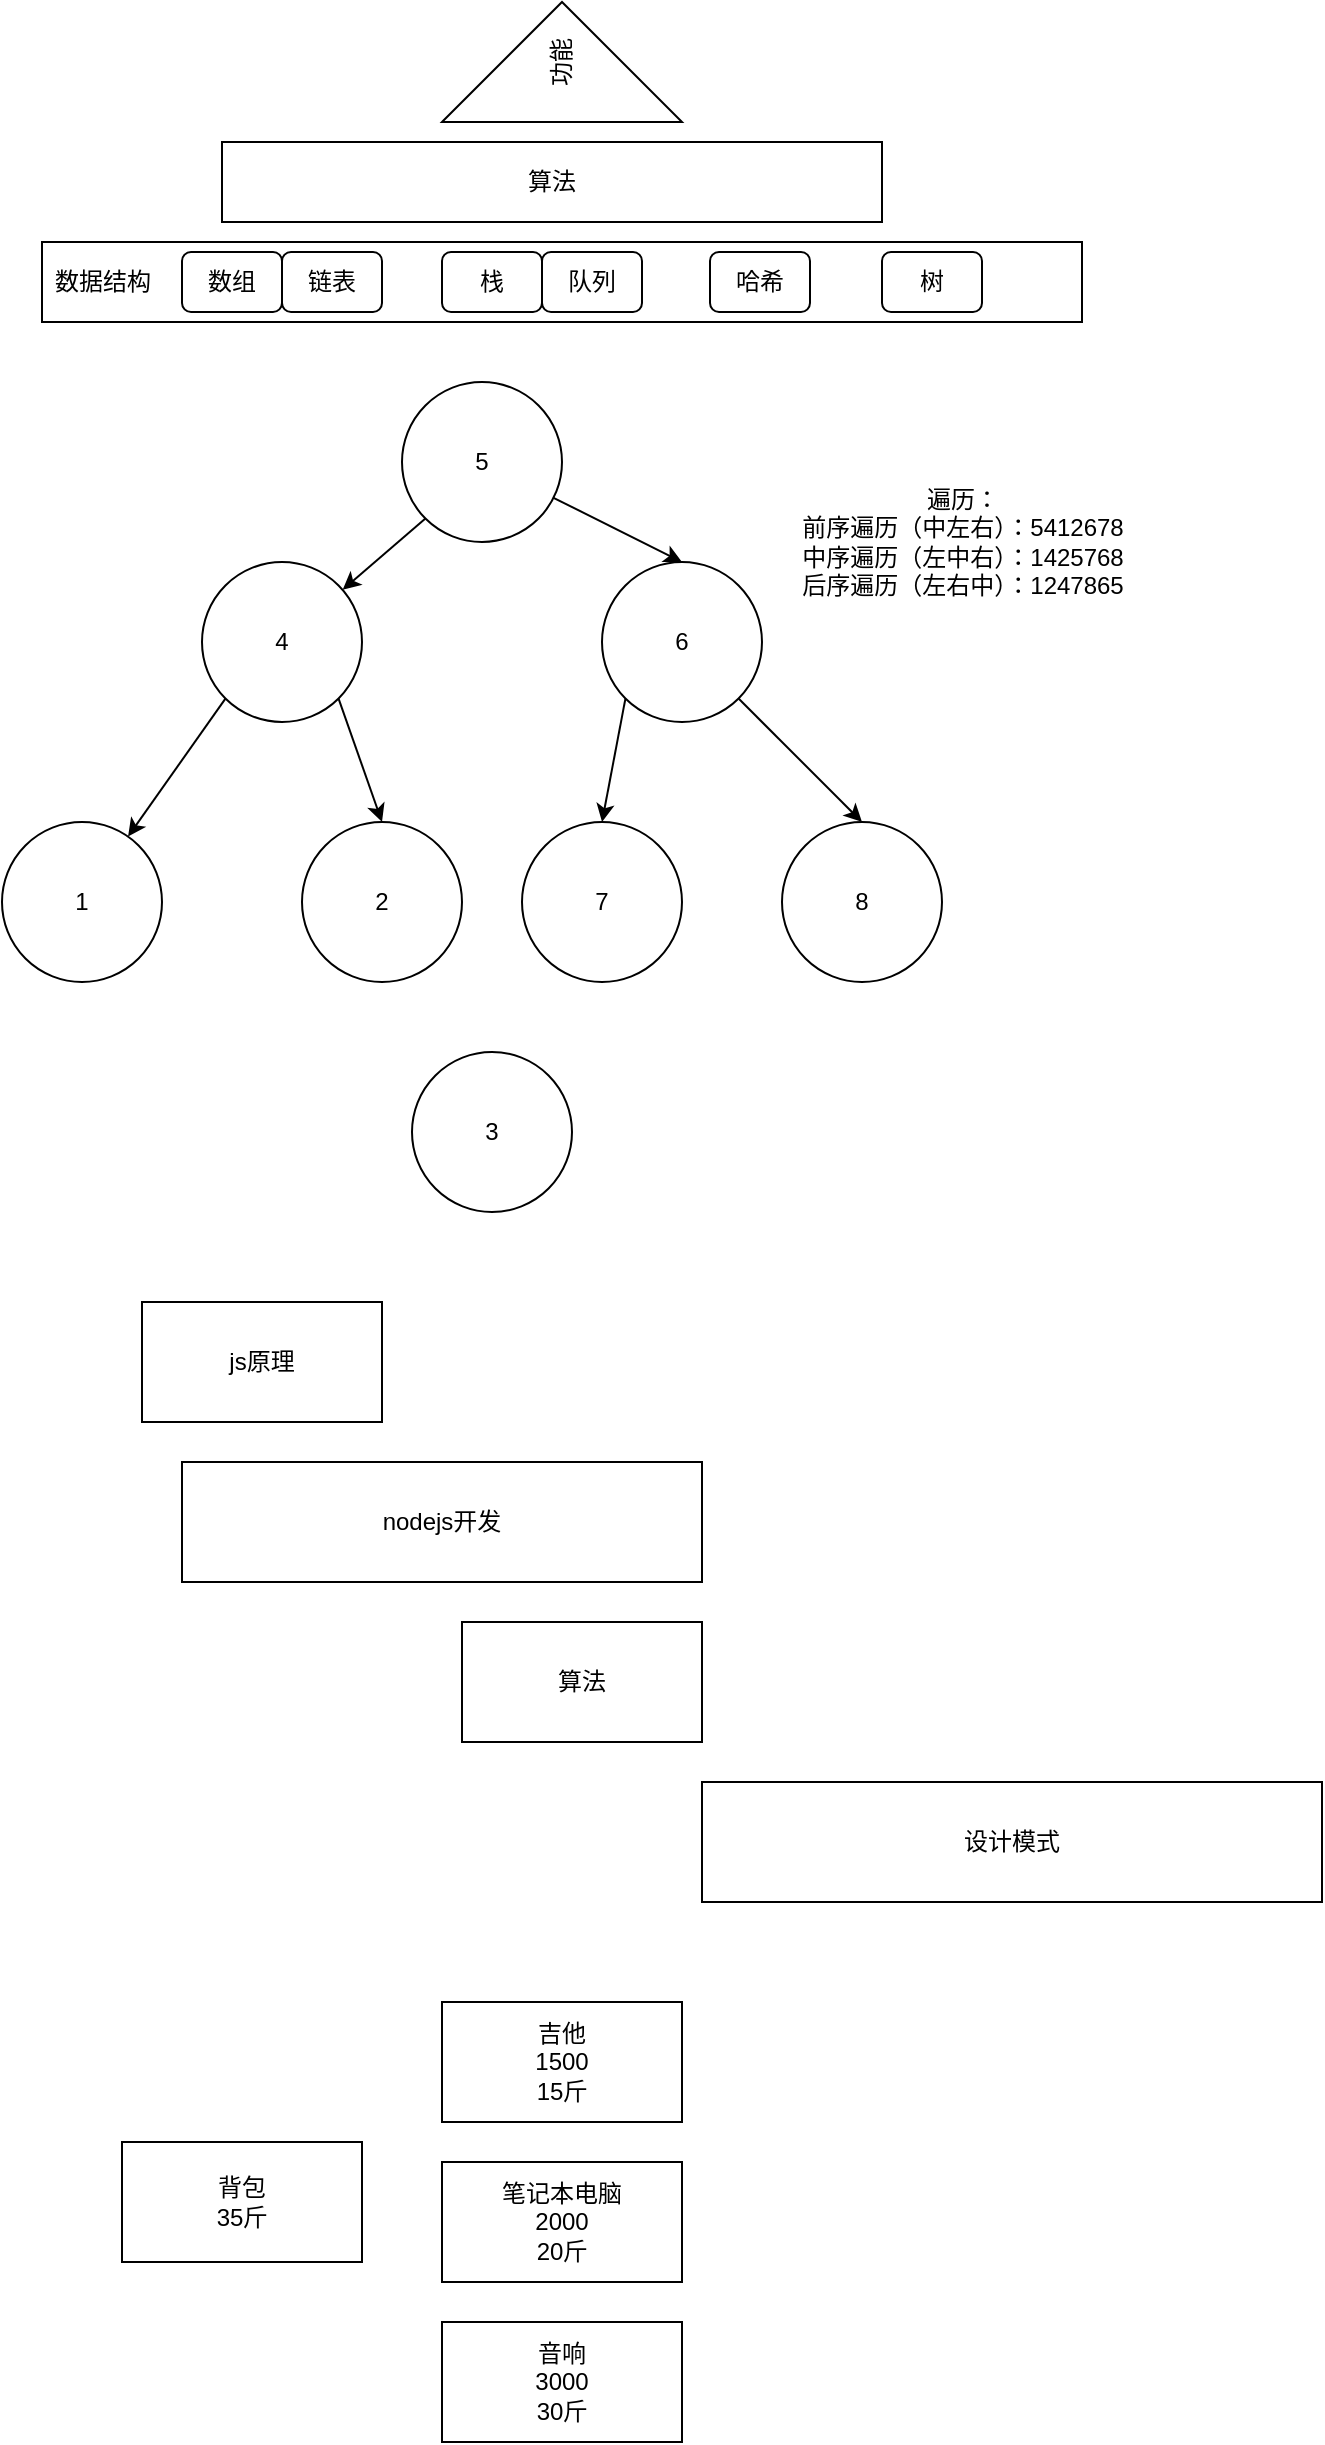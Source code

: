 <mxfile version="18.0.2" type="device"><diagram id="CtfUqYj6uW5hbWieO49N" name="Page-1"><mxGraphModel dx="866" dy="405" grid="1" gridSize="10" guides="1" tooltips="1" connect="1" arrows="1" fold="1" page="1" pageScale="1" pageWidth="827" pageHeight="1169" math="0" shadow="0"><root><mxCell id="0"/><mxCell id="1" parent="0"/><mxCell id="gsjOQH-yUSizMlVK37Ad-1" value="" style="rounded=0;whiteSpace=wrap;html=1;" vertex="1" parent="1"><mxGeometry x="30" y="140" width="520" height="40" as="geometry"/></mxCell><mxCell id="gsjOQH-yUSizMlVK37Ad-2" value="数据结构" style="text;html=1;align=center;verticalAlign=middle;resizable=0;points=[];autosize=1;strokeColor=none;fillColor=none;" vertex="1" parent="1"><mxGeometry x="30" y="150" width="60" height="20" as="geometry"/></mxCell><mxCell id="gsjOQH-yUSizMlVK37Ad-3" value="算法" style="rounded=0;whiteSpace=wrap;html=1;" vertex="1" parent="1"><mxGeometry x="120" y="90" width="330" height="40" as="geometry"/></mxCell><mxCell id="gsjOQH-yUSizMlVK37Ad-4" value="功能" style="triangle;whiteSpace=wrap;html=1;rotation=-90;horizontal=1;" vertex="1" parent="1"><mxGeometry x="260" y="-10" width="60" height="120" as="geometry"/></mxCell><mxCell id="gsjOQH-yUSizMlVK37Ad-5" value="数组" style="rounded=1;whiteSpace=wrap;html=1;" vertex="1" parent="1"><mxGeometry x="100" y="145" width="50" height="30" as="geometry"/></mxCell><mxCell id="gsjOQH-yUSizMlVK37Ad-6" value="链表" style="rounded=1;whiteSpace=wrap;html=1;" vertex="1" parent="1"><mxGeometry x="150" y="145" width="50" height="30" as="geometry"/></mxCell><mxCell id="gsjOQH-yUSizMlVK37Ad-7" value="栈" style="rounded=1;whiteSpace=wrap;html=1;" vertex="1" parent="1"><mxGeometry x="230" y="145" width="50" height="30" as="geometry"/></mxCell><mxCell id="gsjOQH-yUSizMlVK37Ad-8" value="队列" style="rounded=1;whiteSpace=wrap;html=1;" vertex="1" parent="1"><mxGeometry x="280" y="145" width="50" height="30" as="geometry"/></mxCell><mxCell id="gsjOQH-yUSizMlVK37Ad-9" value="哈希" style="rounded=1;whiteSpace=wrap;html=1;" vertex="1" parent="1"><mxGeometry x="364" y="145" width="50" height="30" as="geometry"/></mxCell><mxCell id="gsjOQH-yUSizMlVK37Ad-10" value="树" style="rounded=1;whiteSpace=wrap;html=1;" vertex="1" parent="1"><mxGeometry x="450" y="145" width="50" height="30" as="geometry"/></mxCell><mxCell id="gsjOQH-yUSizMlVK37Ad-11" value="5" style="ellipse;whiteSpace=wrap;html=1;aspect=fixed;" vertex="1" parent="1"><mxGeometry x="210" y="210" width="80" height="80" as="geometry"/></mxCell><mxCell id="gsjOQH-yUSizMlVK37Ad-12" value="4" style="ellipse;whiteSpace=wrap;html=1;aspect=fixed;" vertex="1" parent="1"><mxGeometry x="110" y="300" width="80" height="80" as="geometry"/></mxCell><mxCell id="gsjOQH-yUSizMlVK37Ad-13" value="6" style="ellipse;whiteSpace=wrap;html=1;aspect=fixed;" vertex="1" parent="1"><mxGeometry x="310" y="300" width="80" height="80" as="geometry"/></mxCell><mxCell id="gsjOQH-yUSizMlVK37Ad-14" value="1" style="ellipse;whiteSpace=wrap;html=1;aspect=fixed;" vertex="1" parent="1"><mxGeometry x="10" y="430" width="80" height="80" as="geometry"/></mxCell><mxCell id="gsjOQH-yUSizMlVK37Ad-15" value="2" style="ellipse;whiteSpace=wrap;html=1;aspect=fixed;" vertex="1" parent="1"><mxGeometry x="160" y="430" width="80" height="80" as="geometry"/></mxCell><mxCell id="gsjOQH-yUSizMlVK37Ad-16" value="7" style="ellipse;whiteSpace=wrap;html=1;aspect=fixed;" vertex="1" parent="1"><mxGeometry x="270" y="430" width="80" height="80" as="geometry"/></mxCell><mxCell id="gsjOQH-yUSizMlVK37Ad-17" value="8" style="ellipse;whiteSpace=wrap;html=1;aspect=fixed;" vertex="1" parent="1"><mxGeometry x="400" y="430" width="80" height="80" as="geometry"/></mxCell><mxCell id="gsjOQH-yUSizMlVK37Ad-18" value="" style="endArrow=classic;html=1;rounded=0;entryX=0.5;entryY=0;entryDx=0;entryDy=0;" edge="1" parent="1" source="gsjOQH-yUSizMlVK37Ad-11" target="gsjOQH-yUSizMlVK37Ad-13"><mxGeometry width="50" height="50" relative="1" as="geometry"><mxPoint x="330" y="360" as="sourcePoint"/><mxPoint x="380" y="310" as="targetPoint"/></mxGeometry></mxCell><mxCell id="gsjOQH-yUSizMlVK37Ad-20" value="" style="endArrow=classic;html=1;rounded=0;exitX=0;exitY=1;exitDx=0;exitDy=0;" edge="1" parent="1" source="gsjOQH-yUSizMlVK37Ad-11" target="gsjOQH-yUSizMlVK37Ad-12"><mxGeometry width="50" height="50" relative="1" as="geometry"><mxPoint x="295.777" y="277.889" as="sourcePoint"/><mxPoint x="360" y="310" as="targetPoint"/></mxGeometry></mxCell><mxCell id="gsjOQH-yUSizMlVK37Ad-21" value="" style="endArrow=classic;html=1;rounded=0;exitX=0;exitY=1;exitDx=0;exitDy=0;" edge="1" parent="1" source="gsjOQH-yUSizMlVK37Ad-12" target="gsjOQH-yUSizMlVK37Ad-14"><mxGeometry width="50" height="50" relative="1" as="geometry"><mxPoint x="231.716" y="288.284" as="sourcePoint"/><mxPoint x="190.34" y="323.933" as="targetPoint"/></mxGeometry></mxCell><mxCell id="gsjOQH-yUSizMlVK37Ad-22" value="" style="endArrow=classic;html=1;rounded=0;exitX=1;exitY=1;exitDx=0;exitDy=0;entryX=0.5;entryY=0;entryDx=0;entryDy=0;" edge="1" parent="1" source="gsjOQH-yUSizMlVK37Ad-12" target="gsjOQH-yUSizMlVK37Ad-15"><mxGeometry width="50" height="50" relative="1" as="geometry"><mxPoint x="241.716" y="298.284" as="sourcePoint"/><mxPoint x="200.34" y="333.933" as="targetPoint"/></mxGeometry></mxCell><mxCell id="gsjOQH-yUSizMlVK37Ad-23" value="" style="endArrow=classic;html=1;rounded=0;exitX=0;exitY=1;exitDx=0;exitDy=0;entryX=0.5;entryY=0;entryDx=0;entryDy=0;" edge="1" parent="1" source="gsjOQH-yUSizMlVK37Ad-13" target="gsjOQH-yUSizMlVK37Ad-16"><mxGeometry width="50" height="50" relative="1" as="geometry"><mxPoint x="251.716" y="308.284" as="sourcePoint"/><mxPoint x="210.34" y="343.933" as="targetPoint"/></mxGeometry></mxCell><mxCell id="gsjOQH-yUSizMlVK37Ad-24" value="" style="endArrow=classic;html=1;rounded=0;exitX=1;exitY=1;exitDx=0;exitDy=0;entryX=0.5;entryY=0;entryDx=0;entryDy=0;" edge="1" parent="1" source="gsjOQH-yUSizMlVK37Ad-13" target="gsjOQH-yUSizMlVK37Ad-17"><mxGeometry width="50" height="50" relative="1" as="geometry"><mxPoint x="261.716" y="318.284" as="sourcePoint"/><mxPoint x="220.34" y="353.933" as="targetPoint"/></mxGeometry></mxCell><mxCell id="gsjOQH-yUSizMlVK37Ad-25" value="3" style="ellipse;whiteSpace=wrap;html=1;aspect=fixed;" vertex="1" parent="1"><mxGeometry x="215" y="545" width="80" height="80" as="geometry"/></mxCell><mxCell id="gsjOQH-yUSizMlVK37Ad-26" value="遍历：&lt;br&gt;前序遍历（中左右）：5412678&lt;br&gt;中序遍历（左中右）：1425768&lt;br&gt;后序遍历（左右中）：1247865" style="text;html=1;align=center;verticalAlign=middle;resizable=0;points=[];autosize=1;strokeColor=none;fillColor=none;" vertex="1" parent="1"><mxGeometry x="400" y="260" width="180" height="60" as="geometry"/></mxCell><mxCell id="gsjOQH-yUSizMlVK37Ad-27" value="js原理" style="rounded=0;whiteSpace=wrap;html=1;" vertex="1" parent="1"><mxGeometry x="80" y="670" width="120" height="60" as="geometry"/></mxCell><mxCell id="gsjOQH-yUSizMlVK37Ad-28" value="nodejs开发" style="rounded=0;whiteSpace=wrap;html=1;" vertex="1" parent="1"><mxGeometry x="100" y="750" width="260" height="60" as="geometry"/></mxCell><mxCell id="gsjOQH-yUSizMlVK37Ad-29" value="算法" style="rounded=0;whiteSpace=wrap;html=1;" vertex="1" parent="1"><mxGeometry x="240" y="830" width="120" height="60" as="geometry"/></mxCell><mxCell id="gsjOQH-yUSizMlVK37Ad-30" value="设计模式" style="rounded=0;whiteSpace=wrap;html=1;" vertex="1" parent="1"><mxGeometry x="360" y="910" width="310" height="60" as="geometry"/></mxCell><mxCell id="gsjOQH-yUSizMlVK37Ad-31" value="背包&lt;br&gt;35斤" style="rounded=0;whiteSpace=wrap;html=1;" vertex="1" parent="1"><mxGeometry x="70" y="1090" width="120" height="60" as="geometry"/></mxCell><mxCell id="gsjOQH-yUSizMlVK37Ad-32" value="吉他&lt;br&gt;1500&lt;br&gt;15斤" style="rounded=0;whiteSpace=wrap;html=1;" vertex="1" parent="1"><mxGeometry x="230" y="1020" width="120" height="60" as="geometry"/></mxCell><mxCell id="gsjOQH-yUSizMlVK37Ad-33" value="笔记本电脑&lt;br&gt;2000&lt;br&gt;20斤" style="rounded=0;whiteSpace=wrap;html=1;" vertex="1" parent="1"><mxGeometry x="230" y="1100" width="120" height="60" as="geometry"/></mxCell><mxCell id="gsjOQH-yUSizMlVK37Ad-34" value="音响&lt;br&gt;3000&lt;br&gt;30斤" style="rounded=0;whiteSpace=wrap;html=1;" vertex="1" parent="1"><mxGeometry x="230" y="1180" width="120" height="60" as="geometry"/></mxCell></root></mxGraphModel></diagram></mxfile>